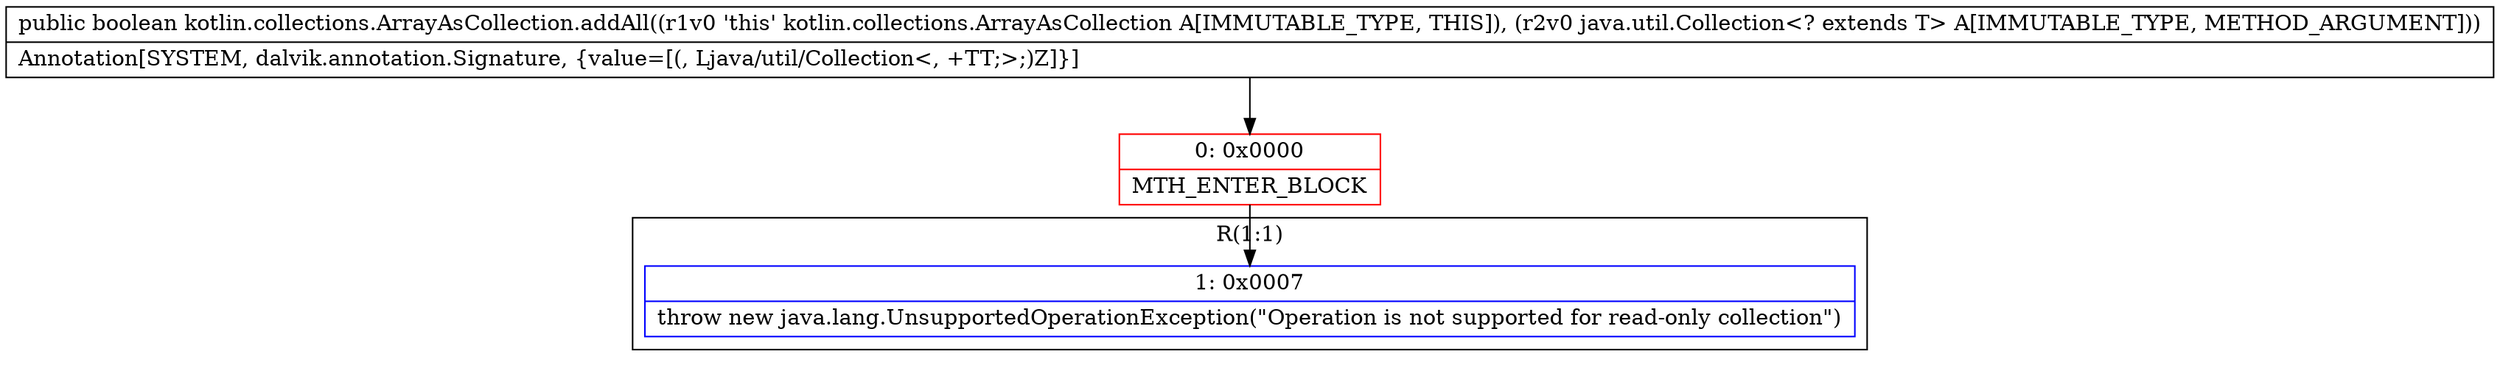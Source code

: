 digraph "CFG forkotlin.collections.ArrayAsCollection.addAll(Ljava\/util\/Collection;)Z" {
subgraph cluster_Region_727843640 {
label = "R(1:1)";
node [shape=record,color=blue];
Node_1 [shape=record,label="{1\:\ 0x0007|throw new java.lang.UnsupportedOperationException(\"Operation is not supported for read\-only collection\")\l}"];
}
Node_0 [shape=record,color=red,label="{0\:\ 0x0000|MTH_ENTER_BLOCK\l}"];
MethodNode[shape=record,label="{public boolean kotlin.collections.ArrayAsCollection.addAll((r1v0 'this' kotlin.collections.ArrayAsCollection A[IMMUTABLE_TYPE, THIS]), (r2v0 java.util.Collection\<? extends T\> A[IMMUTABLE_TYPE, METHOD_ARGUMENT]))  | Annotation[SYSTEM, dalvik.annotation.Signature, \{value=[(, Ljava\/util\/Collection\<, +TT;\>;)Z]\}]\l}"];
MethodNode -> Node_0;
Node_0 -> Node_1;
}

